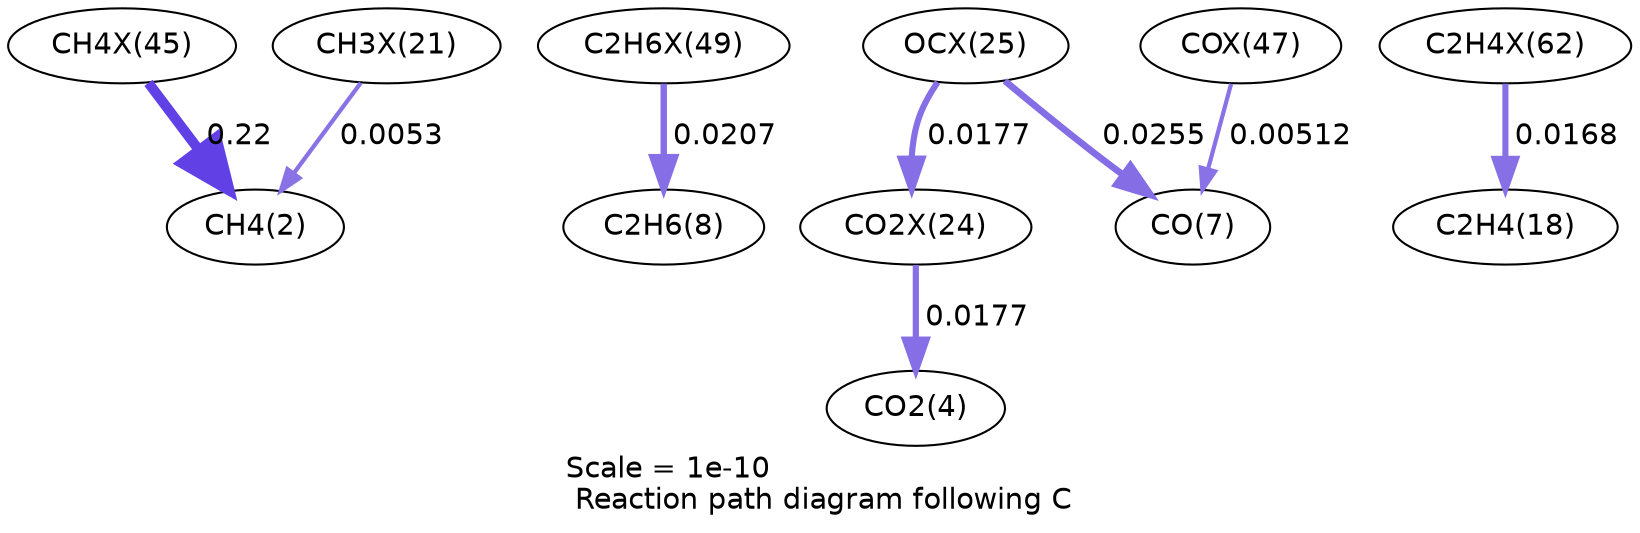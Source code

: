 digraph reaction_paths {
center=1;
s36 -> s4[fontname="Helvetica", penwidth=4.86, arrowsize=2.43, color="0.7, 0.72, 0.9"
, label=" 0.22"];
s28 -> s4[fontname="Helvetica", penwidth=2.04, arrowsize=1.02, color="0.7, 0.505, 0.9"
, label=" 0.0053"];
s39 -> s10[fontname="Helvetica", penwidth=3.07, arrowsize=1.54, color="0.7, 0.521, 0.9"
, label=" 0.0207"];
s32 -> s9[fontname="Helvetica", penwidth=3.23, arrowsize=1.62, color="0.7, 0.526, 0.9"
, label=" 0.0255"];
s38 -> s9[fontname="Helvetica", penwidth=2.02, arrowsize=1.01, color="0.7, 0.505, 0.9"
, label=" 0.00512"];
s32 -> s31[fontname="Helvetica", penwidth=2.96, arrowsize=1.48, color="0.7, 0.518, 0.9"
, label=" 0.0177"];
s31 -> s6[fontname="Helvetica", penwidth=2.96, arrowsize=1.48, color="0.7, 0.518, 0.9"
, label=" 0.0177"];
s41 -> s20[fontname="Helvetica", penwidth=2.91, arrowsize=1.46, color="0.7, 0.517, 0.9"
, label=" 0.0168"];
s4 [ fontname="Helvetica", label="CH4(2)"];
s6 [ fontname="Helvetica", label="CO2(4)"];
s9 [ fontname="Helvetica", label="CO(7)"];
s10 [ fontname="Helvetica", label="C2H6(8)"];
s20 [ fontname="Helvetica", label="C2H4(18)"];
s28 [ fontname="Helvetica", label="CH3X(21)"];
s31 [ fontname="Helvetica", label="CO2X(24)"];
s32 [ fontname="Helvetica", label="OCX(25)"];
s36 [ fontname="Helvetica", label="CH4X(45)"];
s38 [ fontname="Helvetica", label="COX(47)"];
s39 [ fontname="Helvetica", label="C2H6X(49)"];
s41 [ fontname="Helvetica", label="C2H4X(62)"];
 label = "Scale = 1e-10\l Reaction path diagram following C";
 fontname = "Helvetica";
}
